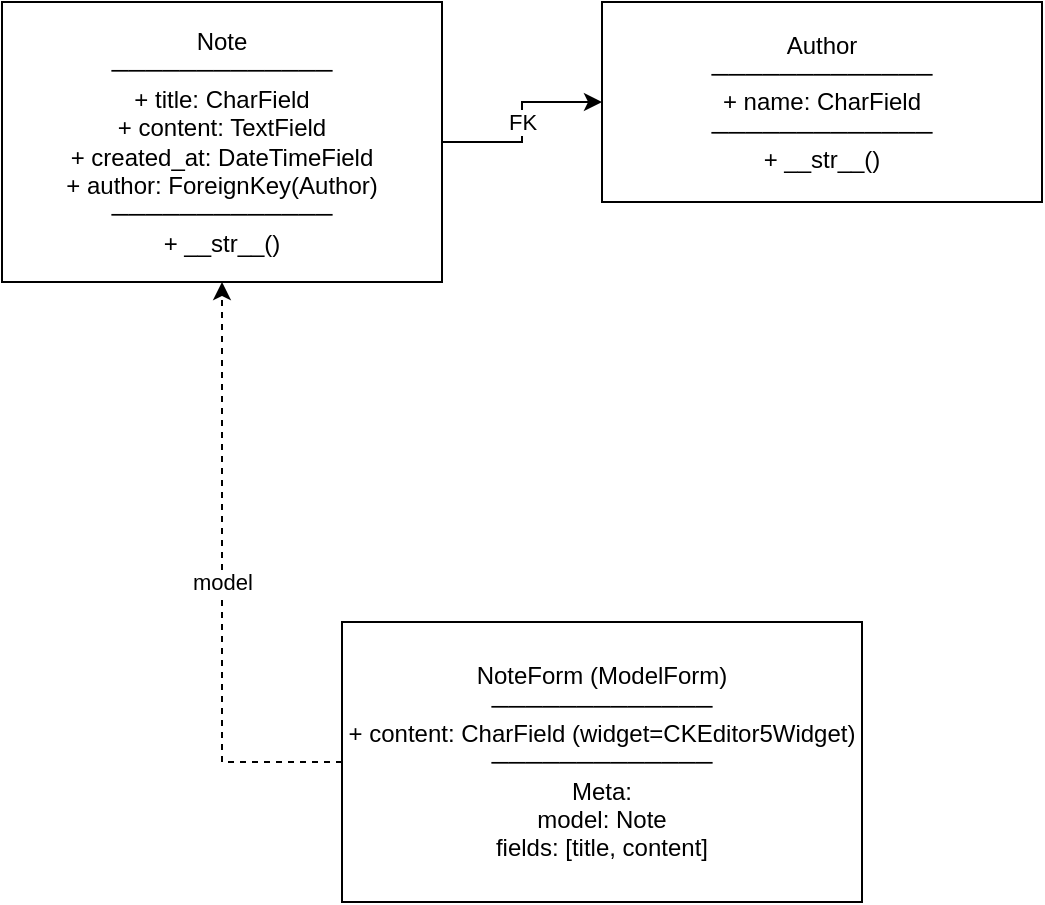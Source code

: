 <mxfile version="26.2.2">
  <diagram id="diagramId" name="Page-1">
    <mxGraphModel dx="882" dy="859" grid="1" gridSize="10" guides="1" tooltips="1" connect="1" arrows="1" fold="1" page="1" pageScale="1" pageWidth="827" pageHeight="1169" math="0" shadow="0">
      <root>
        <mxCell id="0" />
        <mxCell id="1" parent="0" />
        <mxCell id="2" value="Note&#xa;─────────────&#xa;+ title: CharField&#xa;+ content: TextField&#xa;+ created_at: DateTimeField&#xa;+ author: ForeignKey(Author)&#xa;─────────────&#xa;+ __str__()" style="shape=rectangle;whiteSpace=wrap;html=1;fontSize=12;" parent="1" vertex="1">
          <mxGeometry x="50" y="50" width="220" height="140" as="geometry" />
        </mxCell>
        <mxCell id="3" value="Author&#xa;─────────────&#xa;+ name: CharField&#xa;─────────────&#xa;+ __str__()" style="shape=rectangle;whiteSpace=wrap;html=1;fontSize=12;" parent="1" vertex="1">
          <mxGeometry x="350" y="50" width="220" height="100" as="geometry" />
        </mxCell>
        <mxCell id="5" value="NoteForm (ModelForm)&#xa;─────────────&#xa;+ content: CharField (widget=CKEditor5Widget)&#xa;─────────────&#xa;Meta:&#xa;  model: Note&#xa;  fields: [title, content]" style="shape=rectangle;whiteSpace=wrap;html=1;fontSize=12;fontStyle=italic;" parent="1" vertex="1">
          <mxGeometry x="220" y="360" width="260" height="140" as="geometry" />
        </mxCell>
        <mxCell id="4" value="FK" style="edgeStyle=orthogonalEdgeStyle;dashed=0;rounded=0;html=1;exitX=1;exitY=0.5;exitPerimeter=1;entryX=0;entryY=0.5;entryPerimeter=1;" parent="1" source="2" target="3" edge="1">
          <mxGeometry relative="1" as="geometry" />
        </mxCell>
        <mxCell id="6" value="model" style="edgeStyle=elbowEdgeStyle;dashed=1;rounded=0;html=1;exitX=0;exitY=0.5;exitDx=0;exitDy=0;entryX=0.5;entryY=1;entryDx=0;entryDy=0;" parent="1" target="2" edge="1">
          <mxGeometry relative="1" as="geometry">
            <mxPoint x="220" y="430" as="sourcePoint" />
            <mxPoint x="160" y="290" as="targetPoint" />
            <Array as="points">
              <mxPoint x="160" y="250" />
            </Array>
          </mxGeometry>
        </mxCell>
      </root>
    </mxGraphModel>
  </diagram>
</mxfile>
